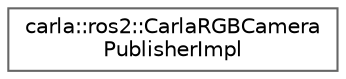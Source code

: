 digraph "类继承关系图"
{
 // INTERACTIVE_SVG=YES
 // LATEX_PDF_SIZE
  bgcolor="transparent";
  edge [fontname=Helvetica,fontsize=10,labelfontname=Helvetica,labelfontsize=10];
  node [fontname=Helvetica,fontsize=10,shape=box,height=0.2,width=0.4];
  rankdir="LR";
  Node0 [id="Node000000",label="carla::ros2::CarlaRGBCamera\lPublisherImpl",height=0.2,width=0.4,color="grey40", fillcolor="white", style="filled",URL="$d0/da0/structcarla_1_1ros2_1_1CarlaRGBCameraPublisherImpl.html",tooltip=" "];
}
